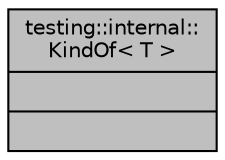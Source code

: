digraph "testing::internal::KindOf&lt; T &gt;"
{
 // LATEX_PDF_SIZE
  bgcolor="transparent";
  edge [fontname="Helvetica",fontsize="10",labelfontname="Helvetica",labelfontsize="10"];
  node [fontname="Helvetica",fontsize="10",shape=record];
  Node1 [label="{testing::internal::\lKindOf\< T \>\n||}",height=0.2,width=0.4,color="black", fillcolor="grey75", style="filled", fontcolor="black",tooltip=" "];
}
